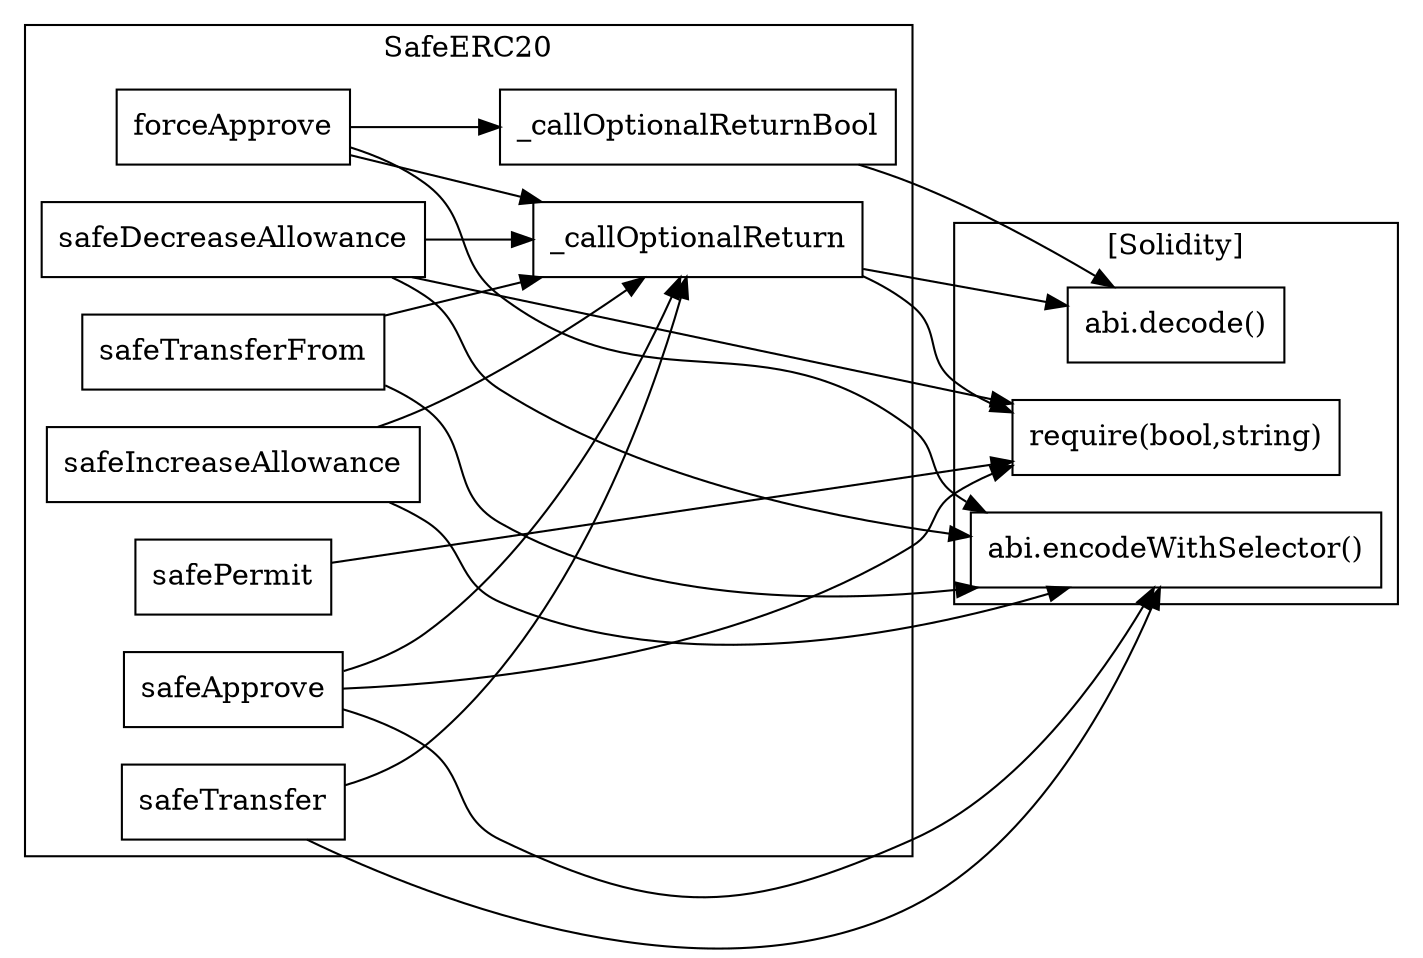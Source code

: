 strict digraph {
rankdir="LR"
node [shape=box]
subgraph cluster_375_SafeERC20 {
label = "SafeERC20"
"375_safeIncreaseAllowance" [label="safeIncreaseAllowance"]
"375_safePermit" [label="safePermit"]
"375_forceApprove" [label="forceApprove"]
"375__callOptionalReturnBool" [label="_callOptionalReturnBool"]
"375_safeApprove" [label="safeApprove"]
"375_safeDecreaseAllowance" [label="safeDecreaseAllowance"]
"375__callOptionalReturn" [label="_callOptionalReturn"]
"375_safeTransferFrom" [label="safeTransferFrom"]
"375_safeTransfer" [label="safeTransfer"]
"375_forceApprove" -> "375__callOptionalReturn"
"375_safeApprove" -> "375__callOptionalReturn"
"375_forceApprove" -> "375__callOptionalReturnBool"
"375_safeIncreaseAllowance" -> "375__callOptionalReturn"
"375_safeTransferFrom" -> "375__callOptionalReturn"
"375_safeDecreaseAllowance" -> "375__callOptionalReturn"
"375_safeTransfer" -> "375__callOptionalReturn"
}subgraph cluster_solidity {
label = "[Solidity]"
"require(bool,string)" 
"abi.encodeWithSelector()" 
"abi.decode()" 
"375_safeIncreaseAllowance" -> "abi.encodeWithSelector()"
"375_safeTransferFrom" -> "abi.encodeWithSelector()"
"375_safePermit" -> "require(bool,string)"
"375_safeApprove" -> "abi.encodeWithSelector()"
"375_safeApprove" -> "require(bool,string)"
"375__callOptionalReturn" -> "abi.decode()"
"375_safeDecreaseAllowance" -> "abi.encodeWithSelector()"
"375__callOptionalReturnBool" -> "abi.decode()"
"375_safeTransfer" -> "abi.encodeWithSelector()"
"375_safeDecreaseAllowance" -> "require(bool,string)"
"375__callOptionalReturn" -> "require(bool,string)"
"375_forceApprove" -> "abi.encodeWithSelector()"
}
}